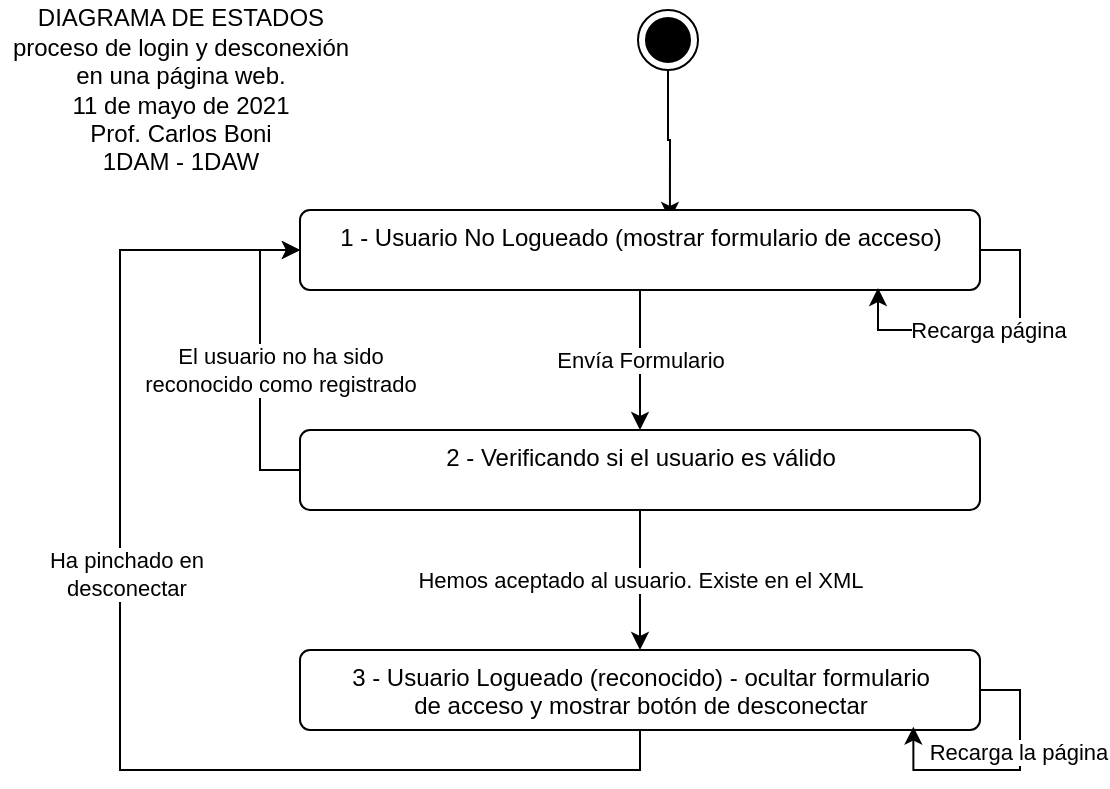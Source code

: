 <mxfile version="14.5.1" type="device"><diagram id="T8AJyxKsp7LFO8myPZQd" name="Página-1"><mxGraphModel dx="710" dy="445" grid="1" gridSize="10" guides="1" tooltips="1" connect="1" arrows="1" fold="1" page="1" pageScale="1" pageWidth="827" pageHeight="1169" math="0" shadow="0"><root><mxCell id="0"/><mxCell id="1" parent="0"/><mxCell id="KDipK3A-6EB5LOVVb0Ov-3" style="edgeStyle=orthogonalEdgeStyle;rounded=0;orthogonalLoop=1;jettySize=auto;html=1;entryX=0.544;entryY=0.125;entryDx=0;entryDy=0;entryPerimeter=0;" edge="1" parent="1" source="KDipK3A-6EB5LOVVb0Ov-1" target="KDipK3A-6EB5LOVVb0Ov-2"><mxGeometry relative="1" as="geometry"/></mxCell><mxCell id="KDipK3A-6EB5LOVVb0Ov-1" value="" style="ellipse;html=1;shape=endState;fillColor=#000000;strokeColor=#000000;" vertex="1" parent="1"><mxGeometry x="399" y="50" width="30" height="30" as="geometry"/></mxCell><mxCell id="KDipK3A-6EB5LOVVb0Ov-9" value="Envía Formulario" style="edgeStyle=orthogonalEdgeStyle;rounded=0;orthogonalLoop=1;jettySize=auto;html=1;entryX=0.5;entryY=0;entryDx=0;entryDy=0;" edge="1" parent="1" source="KDipK3A-6EB5LOVVb0Ov-2" target="KDipK3A-6EB5LOVVb0Ov-5"><mxGeometry relative="1" as="geometry"/></mxCell><mxCell id="KDipK3A-6EB5LOVVb0Ov-2" value="1 - Usuario No Logueado (mostrar formulario de acceso)" style="html=1;align=center;verticalAlign=top;rounded=1;absoluteArcSize=1;arcSize=10;dashed=0;" vertex="1" parent="1"><mxGeometry x="230" y="150" width="340" height="40" as="geometry"/></mxCell><mxCell id="KDipK3A-6EB5LOVVb0Ov-4" value="Recarga página" style="edgeStyle=orthogonalEdgeStyle;rounded=0;orthogonalLoop=1;jettySize=auto;html=1;entryX=0.85;entryY=0.975;entryDx=0;entryDy=0;entryPerimeter=0;exitX=1;exitY=0.5;exitDx=0;exitDy=0;" edge="1" parent="1" source="KDipK3A-6EB5LOVVb0Ov-2" target="KDipK3A-6EB5LOVVb0Ov-2"><mxGeometry relative="1" as="geometry"/></mxCell><mxCell id="KDipK3A-6EB5LOVVb0Ov-7" value="Hemos aceptado al usuario. Existe en el XML" style="edgeStyle=orthogonalEdgeStyle;rounded=0;orthogonalLoop=1;jettySize=auto;html=1;entryX=0.5;entryY=0;entryDx=0;entryDy=0;" edge="1" parent="1" source="KDipK3A-6EB5LOVVb0Ov-5" target="KDipK3A-6EB5LOVVb0Ov-6"><mxGeometry relative="1" as="geometry"/></mxCell><mxCell id="KDipK3A-6EB5LOVVb0Ov-8" value="El usuario no ha sido&lt;br&gt;reconocido como registrado" style="edgeStyle=orthogonalEdgeStyle;rounded=0;orthogonalLoop=1;jettySize=auto;html=1;entryX=0;entryY=0.5;entryDx=0;entryDy=0;exitX=0;exitY=0.5;exitDx=0;exitDy=0;" edge="1" parent="1" source="KDipK3A-6EB5LOVVb0Ov-5" target="KDipK3A-6EB5LOVVb0Ov-2"><mxGeometry x="-0.067" y="-10" relative="1" as="geometry"><mxPoint as="offset"/></mxGeometry></mxCell><mxCell id="KDipK3A-6EB5LOVVb0Ov-5" value="2 - Verificando si el usuario es válido" style="html=1;align=center;verticalAlign=top;rounded=1;absoluteArcSize=1;arcSize=10;dashed=0;" vertex="1" parent="1"><mxGeometry x="230" y="260" width="340" height="40" as="geometry"/></mxCell><mxCell id="KDipK3A-6EB5LOVVb0Ov-12" style="edgeStyle=orthogonalEdgeStyle;rounded=0;orthogonalLoop=1;jettySize=auto;html=1;entryX=0;entryY=0.5;entryDx=0;entryDy=0;" edge="1" parent="1" source="KDipK3A-6EB5LOVVb0Ov-6" target="KDipK3A-6EB5LOVVb0Ov-2"><mxGeometry relative="1" as="geometry"><Array as="points"><mxPoint x="400" y="430"/><mxPoint x="140" y="430"/><mxPoint x="140" y="170"/></Array></mxGeometry></mxCell><mxCell id="KDipK3A-6EB5LOVVb0Ov-13" value="Ha pinchado en&lt;br&gt;desconectar" style="edgeLabel;html=1;align=center;verticalAlign=middle;resizable=0;points=[];" vertex="1" connectable="0" parent="KDipK3A-6EB5LOVVb0Ov-12"><mxGeometry x="0.201" y="-2" relative="1" as="geometry"><mxPoint x="1" as="offset"/></mxGeometry></mxCell><mxCell id="KDipK3A-6EB5LOVVb0Ov-6" value="3 - Usuario Logueado (reconocido) - ocultar formulario&lt;br&gt;de acceso y mostrar botón de desconectar" style="html=1;align=center;verticalAlign=top;rounded=1;absoluteArcSize=1;arcSize=10;dashed=0;" vertex="1" parent="1"><mxGeometry x="230" y="370" width="340" height="40" as="geometry"/></mxCell><mxCell id="KDipK3A-6EB5LOVVb0Ov-10" style="edgeStyle=orthogonalEdgeStyle;rounded=0;orthogonalLoop=1;jettySize=auto;html=1;entryX=0.902;entryY=0.958;entryDx=0;entryDy=0;entryPerimeter=0;exitX=1;exitY=0.5;exitDx=0;exitDy=0;" edge="1" parent="1" source="KDipK3A-6EB5LOVVb0Ov-6" target="KDipK3A-6EB5LOVVb0Ov-6"><mxGeometry relative="1" as="geometry"><Array as="points"><mxPoint x="590" y="390"/><mxPoint x="590" y="430"/><mxPoint x="537" y="430"/></Array></mxGeometry></mxCell><mxCell id="KDipK3A-6EB5LOVVb0Ov-11" value="Recarga la página" style="edgeLabel;html=1;align=center;verticalAlign=middle;resizable=0;points=[];" vertex="1" connectable="0" parent="KDipK3A-6EB5LOVVb0Ov-10"><mxGeometry x="-0.247" y="-1" relative="1" as="geometry"><mxPoint as="offset"/></mxGeometry></mxCell><mxCell id="KDipK3A-6EB5LOVVb0Ov-14" value="DIAGRAMA DE ESTADOS&lt;br&gt;proceso de login y desconexión&lt;br&gt;en una página web.&lt;br&gt;11 de mayo de 2021&lt;br&gt;Prof. Carlos Boni&lt;br&gt;1DAM - 1DAW" style="text;html=1;align=center;verticalAlign=middle;resizable=0;points=[];autosize=1;" vertex="1" parent="1"><mxGeometry x="80" y="45" width="180" height="90" as="geometry"/></mxCell></root></mxGraphModel></diagram></mxfile>